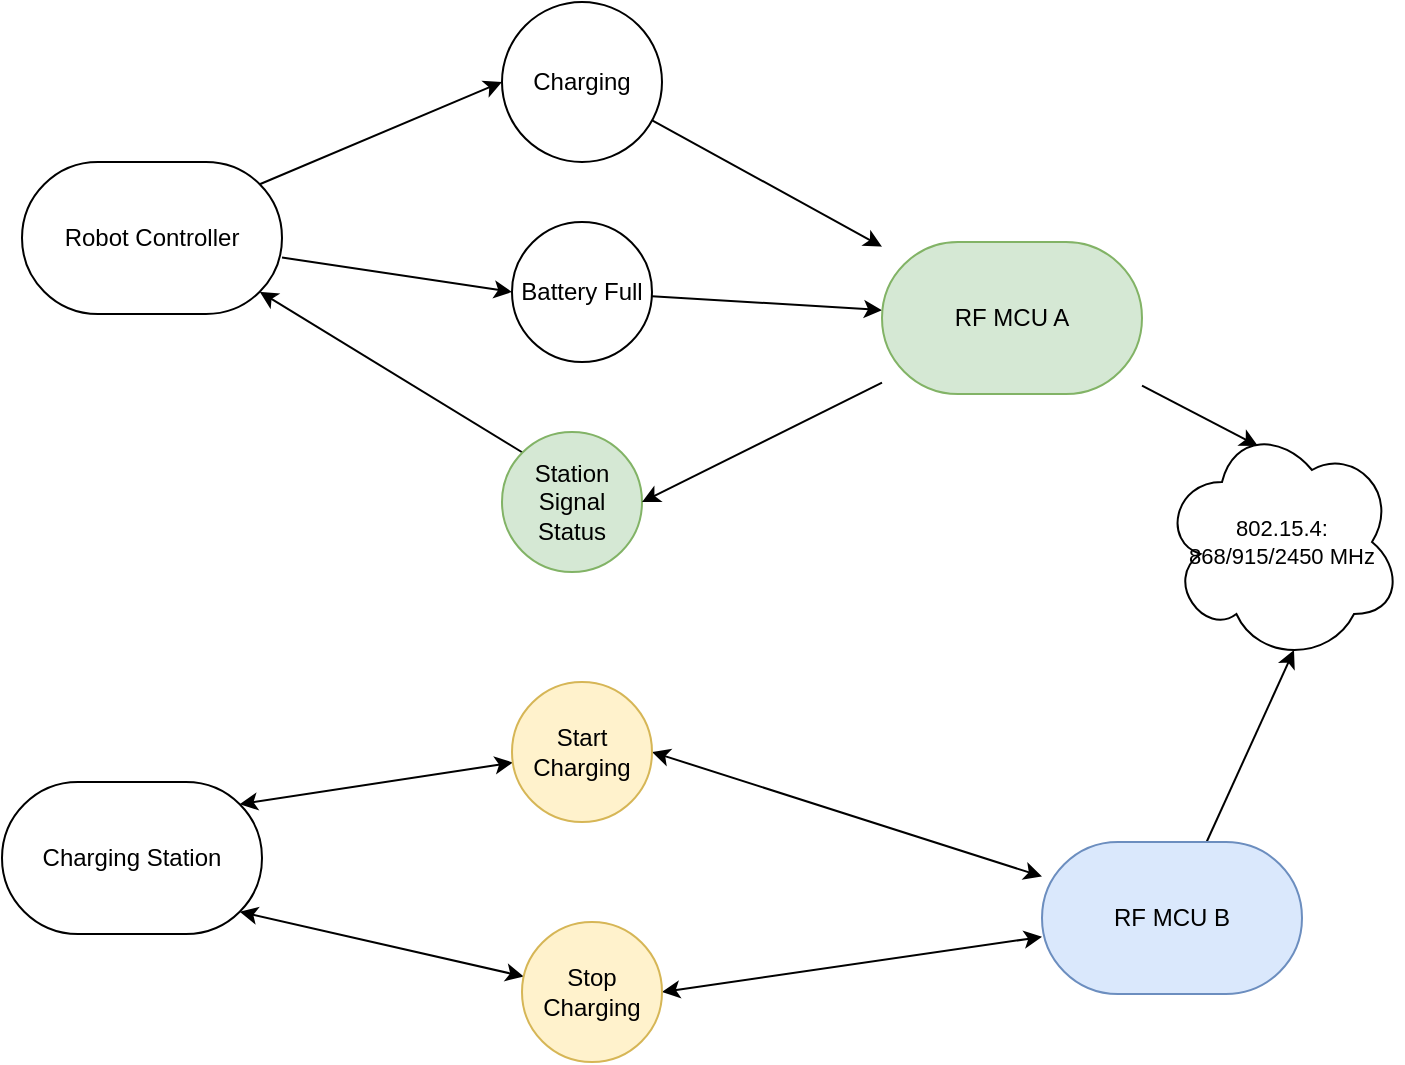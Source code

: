 <mxfile version="21.5.1" type="device">
  <diagram name="Page-1" id="5d7acffa-a066-3a61-03fe-96351882024d">
    <mxGraphModel dx="1434" dy="843" grid="1" gridSize="10" guides="1" tooltips="1" connect="1" arrows="1" fold="1" page="1" pageScale="1" pageWidth="1100" pageHeight="850" background="#ffffff" math="0" shadow="0">
      <root>
        <mxCell id="0" />
        <mxCell id="1" parent="0" />
        <mxCell id="5ai0XEoTZak3Wz8Oylgq-6" style="rounded=0;orthogonalLoop=1;jettySize=auto;html=1;entryX=0;entryY=0.5;entryDx=0;entryDy=0;exitX=0;exitY=0;exitDx=118.866;exitDy=11.134;exitPerimeter=0;" edge="1" parent="1" source="5ai0XEoTZak3Wz8Oylgq-1" target="5ai0XEoTZak3Wz8Oylgq-3">
          <mxGeometry relative="1" as="geometry" />
        </mxCell>
        <mxCell id="5ai0XEoTZak3Wz8Oylgq-7" style="edgeStyle=none;shape=connector;rounded=0;orthogonalLoop=1;jettySize=auto;html=1;entryX=0;entryY=0.5;entryDx=0;entryDy=0;labelBackgroundColor=default;strokeColor=default;fontFamily=Helvetica;fontSize=11;fontColor=default;endArrow=classic;" edge="1" parent="1" source="5ai0XEoTZak3Wz8Oylgq-1" target="5ai0XEoTZak3Wz8Oylgq-2">
          <mxGeometry relative="1" as="geometry" />
        </mxCell>
        <mxCell id="5ai0XEoTZak3Wz8Oylgq-8" style="edgeStyle=none;shape=connector;rounded=0;orthogonalLoop=1;jettySize=auto;html=1;entryX=0;entryY=0;entryDx=0;entryDy=0;labelBackgroundColor=default;strokeColor=default;fontFamily=Helvetica;fontSize=11;fontColor=default;endArrow=none;exitX=0;exitY=0;exitDx=118.866;exitDy=64.866;exitPerimeter=0;endFill=0;startArrow=classic;startFill=1;" edge="1" parent="1" source="5ai0XEoTZak3Wz8Oylgq-1" target="5ai0XEoTZak3Wz8Oylgq-4">
          <mxGeometry relative="1" as="geometry" />
        </mxCell>
        <mxCell id="5ai0XEoTZak3Wz8Oylgq-1" value="Robot Controller" style="html=1;dashed=0;whiteSpace=wrap;shape=mxgraph.dfd.start" vertex="1" parent="1">
          <mxGeometry x="30" y="220" width="130" height="76" as="geometry" />
        </mxCell>
        <mxCell id="5ai0XEoTZak3Wz8Oylgq-11" style="edgeStyle=none;shape=connector;rounded=0;orthogonalLoop=1;jettySize=auto;html=1;labelBackgroundColor=default;strokeColor=default;fontFamily=Helvetica;fontSize=11;fontColor=default;endArrow=classic;" edge="1" parent="1" source="5ai0XEoTZak3Wz8Oylgq-2" target="5ai0XEoTZak3Wz8Oylgq-9">
          <mxGeometry relative="1" as="geometry" />
        </mxCell>
        <mxCell id="5ai0XEoTZak3Wz8Oylgq-2" value="Battery Full" style="shape=ellipse;html=1;dashed=0;whiteSpace=wrap;aspect=fixed;perimeter=ellipsePerimeter;" vertex="1" parent="1">
          <mxGeometry x="275" y="250" width="70" height="70" as="geometry" />
        </mxCell>
        <mxCell id="5ai0XEoTZak3Wz8Oylgq-12" style="edgeStyle=none;shape=connector;rounded=0;orthogonalLoop=1;jettySize=auto;html=1;labelBackgroundColor=default;strokeColor=default;fontFamily=Helvetica;fontSize=11;fontColor=default;endArrow=classic;" edge="1" parent="1" source="5ai0XEoTZak3Wz8Oylgq-3" target="5ai0XEoTZak3Wz8Oylgq-9">
          <mxGeometry relative="1" as="geometry" />
        </mxCell>
        <mxCell id="5ai0XEoTZak3Wz8Oylgq-3" value="Charging" style="shape=ellipse;html=1;dashed=0;whiteSpace=wrap;aspect=fixed;perimeter=ellipsePerimeter;" vertex="1" parent="1">
          <mxGeometry x="270" y="140" width="80" height="80" as="geometry" />
        </mxCell>
        <mxCell id="5ai0XEoTZak3Wz8Oylgq-4" value="Station Signal Status" style="shape=ellipse;html=1;dashed=0;whiteSpace=wrap;aspect=fixed;perimeter=ellipsePerimeter;fillColor=#d5e8d4;strokeColor=#82b366;" vertex="1" parent="1">
          <mxGeometry x="270" y="355" width="70" height="70" as="geometry" />
        </mxCell>
        <mxCell id="5ai0XEoTZak3Wz8Oylgq-10" style="edgeStyle=none;shape=connector;rounded=0;orthogonalLoop=1;jettySize=auto;html=1;entryX=1;entryY=0.5;entryDx=0;entryDy=0;labelBackgroundColor=default;strokeColor=default;fontFamily=Helvetica;fontSize=11;fontColor=default;endArrow=classic;" edge="1" parent="1" source="5ai0XEoTZak3Wz8Oylgq-9" target="5ai0XEoTZak3Wz8Oylgq-4">
          <mxGeometry relative="1" as="geometry" />
        </mxCell>
        <mxCell id="5ai0XEoTZak3Wz8Oylgq-14" style="edgeStyle=none;shape=connector;rounded=0;orthogonalLoop=1;jettySize=auto;html=1;entryX=0.4;entryY=0.1;entryDx=0;entryDy=0;entryPerimeter=0;labelBackgroundColor=default;strokeColor=default;fontFamily=Helvetica;fontSize=11;fontColor=default;endArrow=classic;" edge="1" parent="1" source="5ai0XEoTZak3Wz8Oylgq-9" target="5ai0XEoTZak3Wz8Oylgq-13">
          <mxGeometry relative="1" as="geometry" />
        </mxCell>
        <mxCell id="5ai0XEoTZak3Wz8Oylgq-9" value="RF MCU A" style="html=1;dashed=0;whiteSpace=wrap;shape=mxgraph.dfd.start;fillColor=#d5e8d4;strokeColor=#82b366;" vertex="1" parent="1">
          <mxGeometry x="460" y="260" width="130" height="76" as="geometry" />
        </mxCell>
        <mxCell id="5ai0XEoTZak3Wz8Oylgq-13" value="802.15.4: &lt;br&gt;868/915/2450 MHz" style="shape=cloud;whiteSpace=wrap;html=1;fontFamily=Helvetica;fontSize=11;fontColor=default;" vertex="1" parent="1">
          <mxGeometry x="600" y="350" width="120" height="120" as="geometry" />
        </mxCell>
        <mxCell id="5ai0XEoTZak3Wz8Oylgq-16" style="edgeStyle=none;shape=connector;rounded=0;orthogonalLoop=1;jettySize=auto;html=1;entryX=0.55;entryY=0.95;entryDx=0;entryDy=0;entryPerimeter=0;labelBackgroundColor=default;strokeColor=default;fontFamily=Helvetica;fontSize=11;fontColor=default;endArrow=classic;" edge="1" parent="1" source="5ai0XEoTZak3Wz8Oylgq-15" target="5ai0XEoTZak3Wz8Oylgq-13">
          <mxGeometry relative="1" as="geometry" />
        </mxCell>
        <mxCell id="5ai0XEoTZak3Wz8Oylgq-21" style="edgeStyle=none;shape=connector;rounded=0;orthogonalLoop=1;jettySize=auto;html=1;entryX=1;entryY=0.5;entryDx=0;entryDy=0;labelBackgroundColor=default;strokeColor=default;fontFamily=Helvetica;fontSize=11;fontColor=default;endArrow=classic;startArrow=classic;startFill=1;" edge="1" parent="1" source="5ai0XEoTZak3Wz8Oylgq-15" target="5ai0XEoTZak3Wz8Oylgq-18">
          <mxGeometry relative="1" as="geometry" />
        </mxCell>
        <mxCell id="5ai0XEoTZak3Wz8Oylgq-23" style="edgeStyle=none;shape=connector;rounded=0;orthogonalLoop=1;jettySize=auto;html=1;entryX=1;entryY=0.5;entryDx=0;entryDy=0;labelBackgroundColor=default;strokeColor=default;fontFamily=Helvetica;fontSize=11;fontColor=default;endArrow=classic;startArrow=classic;startFill=1;" edge="1" parent="1" source="5ai0XEoTZak3Wz8Oylgq-15" target="5ai0XEoTZak3Wz8Oylgq-19">
          <mxGeometry relative="1" as="geometry" />
        </mxCell>
        <mxCell id="5ai0XEoTZak3Wz8Oylgq-15" value="RF MCU B" style="html=1;dashed=0;whiteSpace=wrap;shape=mxgraph.dfd.start;fillColor=#dae8fc;strokeColor=#6c8ebf;" vertex="1" parent="1">
          <mxGeometry x="540" y="560" width="130" height="76" as="geometry" />
        </mxCell>
        <mxCell id="5ai0XEoTZak3Wz8Oylgq-17" value="Charging Station" style="html=1;dashed=0;whiteSpace=wrap;shape=mxgraph.dfd.start" vertex="1" parent="1">
          <mxGeometry x="20" y="530" width="130" height="76" as="geometry" />
        </mxCell>
        <mxCell id="5ai0XEoTZak3Wz8Oylgq-22" style="edgeStyle=none;shape=connector;rounded=0;orthogonalLoop=1;jettySize=auto;html=1;entryX=0;entryY=0;entryDx=118.866;entryDy=11.134;entryPerimeter=0;labelBackgroundColor=default;strokeColor=default;fontFamily=Helvetica;fontSize=11;fontColor=default;endArrow=classic;startArrow=classic;startFill=1;" edge="1" parent="1" source="5ai0XEoTZak3Wz8Oylgq-18" target="5ai0XEoTZak3Wz8Oylgq-17">
          <mxGeometry relative="1" as="geometry" />
        </mxCell>
        <mxCell id="5ai0XEoTZak3Wz8Oylgq-18" value="Start Charging" style="shape=ellipse;html=1;dashed=0;whiteSpace=wrap;aspect=fixed;perimeter=ellipsePerimeter;fillColor=#fff2cc;strokeColor=#d6b656;" vertex="1" parent="1">
          <mxGeometry x="275" y="480" width="70" height="70" as="geometry" />
        </mxCell>
        <mxCell id="5ai0XEoTZak3Wz8Oylgq-24" style="edgeStyle=none;shape=connector;rounded=0;orthogonalLoop=1;jettySize=auto;html=1;entryX=0;entryY=0;entryDx=118.866;entryDy=64.866;entryPerimeter=0;labelBackgroundColor=default;strokeColor=default;fontFamily=Helvetica;fontSize=11;fontColor=default;endArrow=classic;startArrow=classic;startFill=1;" edge="1" parent="1" source="5ai0XEoTZak3Wz8Oylgq-19" target="5ai0XEoTZak3Wz8Oylgq-17">
          <mxGeometry relative="1" as="geometry" />
        </mxCell>
        <mxCell id="5ai0XEoTZak3Wz8Oylgq-19" value="Stop Charging" style="shape=ellipse;html=1;dashed=0;whiteSpace=wrap;aspect=fixed;perimeter=ellipsePerimeter;fillColor=#fff2cc;strokeColor=#d6b656;" vertex="1" parent="1">
          <mxGeometry x="280" y="600" width="70" height="70" as="geometry" />
        </mxCell>
      </root>
    </mxGraphModel>
  </diagram>
</mxfile>
